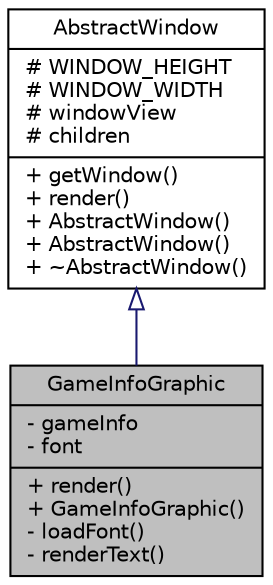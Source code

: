digraph "GameInfoGraphic"
{
 // INTERACTIVE_SVG=YES
 // LATEX_PDF_SIZE
  bgcolor="transparent";
  edge [fontname="Helvetica",fontsize="10",labelfontname="Helvetica",labelfontsize="10"];
  node [fontname="Helvetica",fontsize="10",shape=record];
  Node1 [label="{GameInfoGraphic\n|- gameInfo\l- font\l|+ render()\l+ GameInfoGraphic()\l- loadFont()\l- renderText()\l}",height=0.2,width=0.4,color="black", fillcolor="grey75", style="filled", fontcolor="black",tooltip="Class responsible for writing game state info on the frame."];
  Node2 -> Node1 [dir="back",color="midnightblue",fontsize="10",style="solid",arrowtail="onormal",fontname="Helvetica"];
  Node2 [label="{AbstractWindow\n|# WINDOW_HEIGHT\l# WINDOW_WIDTH\l# windowView\l# children\l|+ getWindow()\l+ render()\l+ AbstractWindow()\l+ AbstractWindow()\l+ ~AbstractWindow()\l}",height=0.2,width=0.4,color="black",URL="$class_abstract_window.html",tooltip="Contains main SFML functions."];
}
